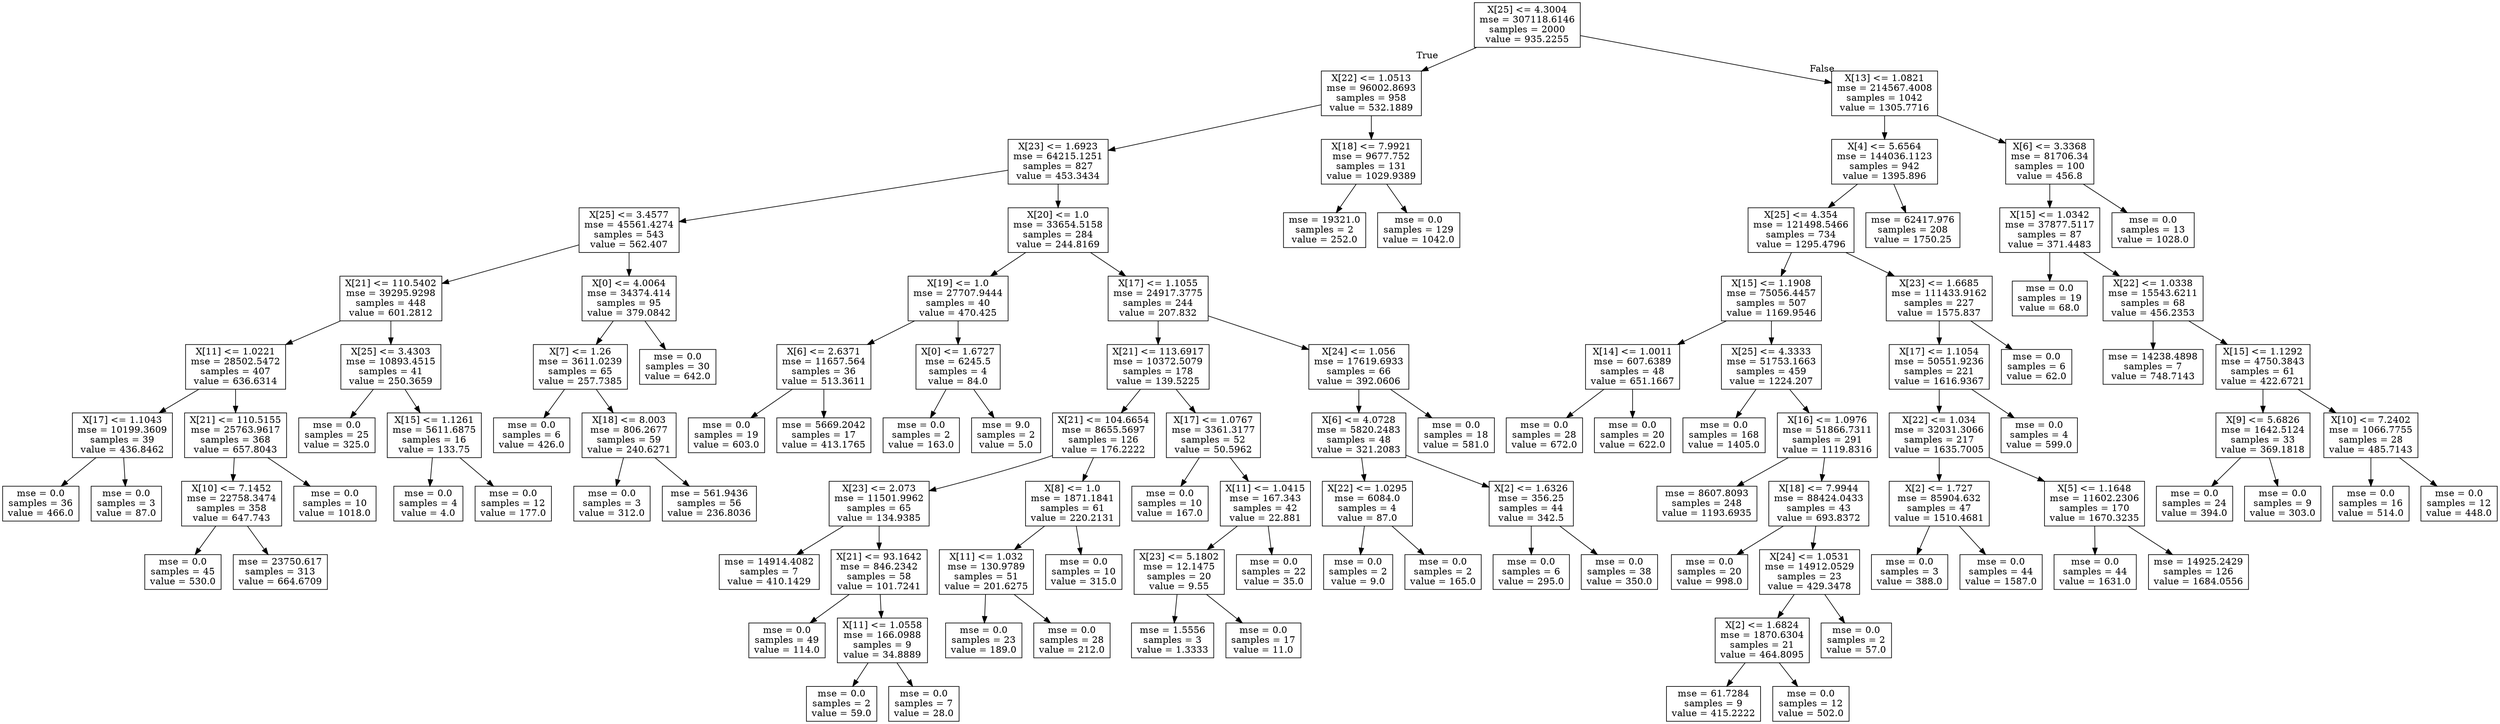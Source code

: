 digraph Tree {
node [shape=box] ;
0 [label="X[25] <= 4.3004\nmse = 307118.6146\nsamples = 2000\nvalue = 935.2255"] ;
1 [label="X[22] <= 1.0513\nmse = 96002.8693\nsamples = 958\nvalue = 532.1889"] ;
0 -> 1 [labeldistance=2.5, labelangle=45, headlabel="True"] ;
2 [label="X[23] <= 1.6923\nmse = 64215.1251\nsamples = 827\nvalue = 453.3434"] ;
1 -> 2 ;
3 [label="X[25] <= 3.4577\nmse = 45561.4274\nsamples = 543\nvalue = 562.407"] ;
2 -> 3 ;
4 [label="X[21] <= 110.5402\nmse = 39295.9298\nsamples = 448\nvalue = 601.2812"] ;
3 -> 4 ;
5 [label="X[11] <= 1.0221\nmse = 28502.5472\nsamples = 407\nvalue = 636.6314"] ;
4 -> 5 ;
6 [label="X[17] <= 1.1043\nmse = 10199.3609\nsamples = 39\nvalue = 436.8462"] ;
5 -> 6 ;
7 [label="mse = 0.0\nsamples = 36\nvalue = 466.0"] ;
6 -> 7 ;
8 [label="mse = 0.0\nsamples = 3\nvalue = 87.0"] ;
6 -> 8 ;
9 [label="X[21] <= 110.5155\nmse = 25763.9617\nsamples = 368\nvalue = 657.8043"] ;
5 -> 9 ;
10 [label="X[10] <= 7.1452\nmse = 22758.3474\nsamples = 358\nvalue = 647.743"] ;
9 -> 10 ;
11 [label="mse = 0.0\nsamples = 45\nvalue = 530.0"] ;
10 -> 11 ;
12 [label="mse = 23750.617\nsamples = 313\nvalue = 664.6709"] ;
10 -> 12 ;
13 [label="mse = 0.0\nsamples = 10\nvalue = 1018.0"] ;
9 -> 13 ;
14 [label="X[25] <= 3.4303\nmse = 10893.4515\nsamples = 41\nvalue = 250.3659"] ;
4 -> 14 ;
15 [label="mse = 0.0\nsamples = 25\nvalue = 325.0"] ;
14 -> 15 ;
16 [label="X[15] <= 1.1261\nmse = 5611.6875\nsamples = 16\nvalue = 133.75"] ;
14 -> 16 ;
17 [label="mse = 0.0\nsamples = 4\nvalue = 4.0"] ;
16 -> 17 ;
18 [label="mse = 0.0\nsamples = 12\nvalue = 177.0"] ;
16 -> 18 ;
19 [label="X[0] <= 4.0064\nmse = 34374.414\nsamples = 95\nvalue = 379.0842"] ;
3 -> 19 ;
20 [label="X[7] <= 1.26\nmse = 3611.0239\nsamples = 65\nvalue = 257.7385"] ;
19 -> 20 ;
21 [label="mse = 0.0\nsamples = 6\nvalue = 426.0"] ;
20 -> 21 ;
22 [label="X[18] <= 8.003\nmse = 806.2677\nsamples = 59\nvalue = 240.6271"] ;
20 -> 22 ;
23 [label="mse = 0.0\nsamples = 3\nvalue = 312.0"] ;
22 -> 23 ;
24 [label="mse = 561.9436\nsamples = 56\nvalue = 236.8036"] ;
22 -> 24 ;
25 [label="mse = 0.0\nsamples = 30\nvalue = 642.0"] ;
19 -> 25 ;
26 [label="X[20] <= 1.0\nmse = 33654.5158\nsamples = 284\nvalue = 244.8169"] ;
2 -> 26 ;
27 [label="X[19] <= 1.0\nmse = 27707.9444\nsamples = 40\nvalue = 470.425"] ;
26 -> 27 ;
28 [label="X[6] <= 2.6371\nmse = 11657.564\nsamples = 36\nvalue = 513.3611"] ;
27 -> 28 ;
29 [label="mse = 0.0\nsamples = 19\nvalue = 603.0"] ;
28 -> 29 ;
30 [label="mse = 5669.2042\nsamples = 17\nvalue = 413.1765"] ;
28 -> 30 ;
31 [label="X[0] <= 1.6727\nmse = 6245.5\nsamples = 4\nvalue = 84.0"] ;
27 -> 31 ;
32 [label="mse = 0.0\nsamples = 2\nvalue = 163.0"] ;
31 -> 32 ;
33 [label="mse = 9.0\nsamples = 2\nvalue = 5.0"] ;
31 -> 33 ;
34 [label="X[17] <= 1.1055\nmse = 24917.3775\nsamples = 244\nvalue = 207.832"] ;
26 -> 34 ;
35 [label="X[21] <= 113.6917\nmse = 10372.5079\nsamples = 178\nvalue = 139.5225"] ;
34 -> 35 ;
36 [label="X[21] <= 104.6654\nmse = 8655.5697\nsamples = 126\nvalue = 176.2222"] ;
35 -> 36 ;
37 [label="X[23] <= 2.073\nmse = 11501.9962\nsamples = 65\nvalue = 134.9385"] ;
36 -> 37 ;
38 [label="mse = 14914.4082\nsamples = 7\nvalue = 410.1429"] ;
37 -> 38 ;
39 [label="X[21] <= 93.1642\nmse = 846.2342\nsamples = 58\nvalue = 101.7241"] ;
37 -> 39 ;
40 [label="mse = 0.0\nsamples = 49\nvalue = 114.0"] ;
39 -> 40 ;
41 [label="X[11] <= 1.0558\nmse = 166.0988\nsamples = 9\nvalue = 34.8889"] ;
39 -> 41 ;
42 [label="mse = 0.0\nsamples = 2\nvalue = 59.0"] ;
41 -> 42 ;
43 [label="mse = 0.0\nsamples = 7\nvalue = 28.0"] ;
41 -> 43 ;
44 [label="X[8] <= 1.0\nmse = 1871.1841\nsamples = 61\nvalue = 220.2131"] ;
36 -> 44 ;
45 [label="X[11] <= 1.032\nmse = 130.9789\nsamples = 51\nvalue = 201.6275"] ;
44 -> 45 ;
46 [label="mse = 0.0\nsamples = 23\nvalue = 189.0"] ;
45 -> 46 ;
47 [label="mse = 0.0\nsamples = 28\nvalue = 212.0"] ;
45 -> 47 ;
48 [label="mse = 0.0\nsamples = 10\nvalue = 315.0"] ;
44 -> 48 ;
49 [label="X[17] <= 1.0767\nmse = 3361.3177\nsamples = 52\nvalue = 50.5962"] ;
35 -> 49 ;
50 [label="mse = 0.0\nsamples = 10\nvalue = 167.0"] ;
49 -> 50 ;
51 [label="X[11] <= 1.0415\nmse = 167.343\nsamples = 42\nvalue = 22.881"] ;
49 -> 51 ;
52 [label="X[23] <= 5.1802\nmse = 12.1475\nsamples = 20\nvalue = 9.55"] ;
51 -> 52 ;
53 [label="mse = 1.5556\nsamples = 3\nvalue = 1.3333"] ;
52 -> 53 ;
54 [label="mse = 0.0\nsamples = 17\nvalue = 11.0"] ;
52 -> 54 ;
55 [label="mse = 0.0\nsamples = 22\nvalue = 35.0"] ;
51 -> 55 ;
56 [label="X[24] <= 1.056\nmse = 17619.6933\nsamples = 66\nvalue = 392.0606"] ;
34 -> 56 ;
57 [label="X[6] <= 4.0728\nmse = 5820.2483\nsamples = 48\nvalue = 321.2083"] ;
56 -> 57 ;
58 [label="X[22] <= 1.0295\nmse = 6084.0\nsamples = 4\nvalue = 87.0"] ;
57 -> 58 ;
59 [label="mse = 0.0\nsamples = 2\nvalue = 9.0"] ;
58 -> 59 ;
60 [label="mse = 0.0\nsamples = 2\nvalue = 165.0"] ;
58 -> 60 ;
61 [label="X[2] <= 1.6326\nmse = 356.25\nsamples = 44\nvalue = 342.5"] ;
57 -> 61 ;
62 [label="mse = 0.0\nsamples = 6\nvalue = 295.0"] ;
61 -> 62 ;
63 [label="mse = 0.0\nsamples = 38\nvalue = 350.0"] ;
61 -> 63 ;
64 [label="mse = 0.0\nsamples = 18\nvalue = 581.0"] ;
56 -> 64 ;
65 [label="X[18] <= 7.9921\nmse = 9677.752\nsamples = 131\nvalue = 1029.9389"] ;
1 -> 65 ;
66 [label="mse = 19321.0\nsamples = 2\nvalue = 252.0"] ;
65 -> 66 ;
67 [label="mse = 0.0\nsamples = 129\nvalue = 1042.0"] ;
65 -> 67 ;
68 [label="X[13] <= 1.0821\nmse = 214567.4008\nsamples = 1042\nvalue = 1305.7716"] ;
0 -> 68 [labeldistance=2.5, labelangle=-45, headlabel="False"] ;
69 [label="X[4] <= 5.6564\nmse = 144036.1123\nsamples = 942\nvalue = 1395.896"] ;
68 -> 69 ;
70 [label="X[25] <= 4.354\nmse = 121498.5466\nsamples = 734\nvalue = 1295.4796"] ;
69 -> 70 ;
71 [label="X[15] <= 1.1908\nmse = 75056.4457\nsamples = 507\nvalue = 1169.9546"] ;
70 -> 71 ;
72 [label="X[14] <= 1.0011\nmse = 607.6389\nsamples = 48\nvalue = 651.1667"] ;
71 -> 72 ;
73 [label="mse = 0.0\nsamples = 28\nvalue = 672.0"] ;
72 -> 73 ;
74 [label="mse = 0.0\nsamples = 20\nvalue = 622.0"] ;
72 -> 74 ;
75 [label="X[25] <= 4.3333\nmse = 51753.1663\nsamples = 459\nvalue = 1224.207"] ;
71 -> 75 ;
76 [label="mse = 0.0\nsamples = 168\nvalue = 1405.0"] ;
75 -> 76 ;
77 [label="X[16] <= 1.0976\nmse = 51866.7311\nsamples = 291\nvalue = 1119.8316"] ;
75 -> 77 ;
78 [label="mse = 8607.8093\nsamples = 248\nvalue = 1193.6935"] ;
77 -> 78 ;
79 [label="X[18] <= 7.9944\nmse = 88424.0433\nsamples = 43\nvalue = 693.8372"] ;
77 -> 79 ;
80 [label="mse = 0.0\nsamples = 20\nvalue = 998.0"] ;
79 -> 80 ;
81 [label="X[24] <= 1.0531\nmse = 14912.0529\nsamples = 23\nvalue = 429.3478"] ;
79 -> 81 ;
82 [label="X[2] <= 1.6824\nmse = 1870.6304\nsamples = 21\nvalue = 464.8095"] ;
81 -> 82 ;
83 [label="mse = 61.7284\nsamples = 9\nvalue = 415.2222"] ;
82 -> 83 ;
84 [label="mse = 0.0\nsamples = 12\nvalue = 502.0"] ;
82 -> 84 ;
85 [label="mse = 0.0\nsamples = 2\nvalue = 57.0"] ;
81 -> 85 ;
86 [label="X[23] <= 1.6685\nmse = 111433.9162\nsamples = 227\nvalue = 1575.837"] ;
70 -> 86 ;
87 [label="X[17] <= 1.1054\nmse = 50551.9236\nsamples = 221\nvalue = 1616.9367"] ;
86 -> 87 ;
88 [label="X[22] <= 1.034\nmse = 32031.3066\nsamples = 217\nvalue = 1635.7005"] ;
87 -> 88 ;
89 [label="X[2] <= 1.727\nmse = 85904.632\nsamples = 47\nvalue = 1510.4681"] ;
88 -> 89 ;
90 [label="mse = 0.0\nsamples = 3\nvalue = 388.0"] ;
89 -> 90 ;
91 [label="mse = 0.0\nsamples = 44\nvalue = 1587.0"] ;
89 -> 91 ;
92 [label="X[5] <= 1.1648\nmse = 11602.2306\nsamples = 170\nvalue = 1670.3235"] ;
88 -> 92 ;
93 [label="mse = 0.0\nsamples = 44\nvalue = 1631.0"] ;
92 -> 93 ;
94 [label="mse = 14925.2429\nsamples = 126\nvalue = 1684.0556"] ;
92 -> 94 ;
95 [label="mse = 0.0\nsamples = 4\nvalue = 599.0"] ;
87 -> 95 ;
96 [label="mse = 0.0\nsamples = 6\nvalue = 62.0"] ;
86 -> 96 ;
97 [label="mse = 62417.976\nsamples = 208\nvalue = 1750.25"] ;
69 -> 97 ;
98 [label="X[6] <= 3.3368\nmse = 81706.34\nsamples = 100\nvalue = 456.8"] ;
68 -> 98 ;
99 [label="X[15] <= 1.0342\nmse = 37877.5117\nsamples = 87\nvalue = 371.4483"] ;
98 -> 99 ;
100 [label="mse = 0.0\nsamples = 19\nvalue = 68.0"] ;
99 -> 100 ;
101 [label="X[22] <= 1.0338\nmse = 15543.6211\nsamples = 68\nvalue = 456.2353"] ;
99 -> 101 ;
102 [label="mse = 14238.4898\nsamples = 7\nvalue = 748.7143"] ;
101 -> 102 ;
103 [label="X[15] <= 1.1292\nmse = 4750.3843\nsamples = 61\nvalue = 422.6721"] ;
101 -> 103 ;
104 [label="X[9] <= 5.6826\nmse = 1642.5124\nsamples = 33\nvalue = 369.1818"] ;
103 -> 104 ;
105 [label="mse = 0.0\nsamples = 24\nvalue = 394.0"] ;
104 -> 105 ;
106 [label="mse = 0.0\nsamples = 9\nvalue = 303.0"] ;
104 -> 106 ;
107 [label="X[10] <= 7.2402\nmse = 1066.7755\nsamples = 28\nvalue = 485.7143"] ;
103 -> 107 ;
108 [label="mse = 0.0\nsamples = 16\nvalue = 514.0"] ;
107 -> 108 ;
109 [label="mse = 0.0\nsamples = 12\nvalue = 448.0"] ;
107 -> 109 ;
110 [label="mse = 0.0\nsamples = 13\nvalue = 1028.0"] ;
98 -> 110 ;
}